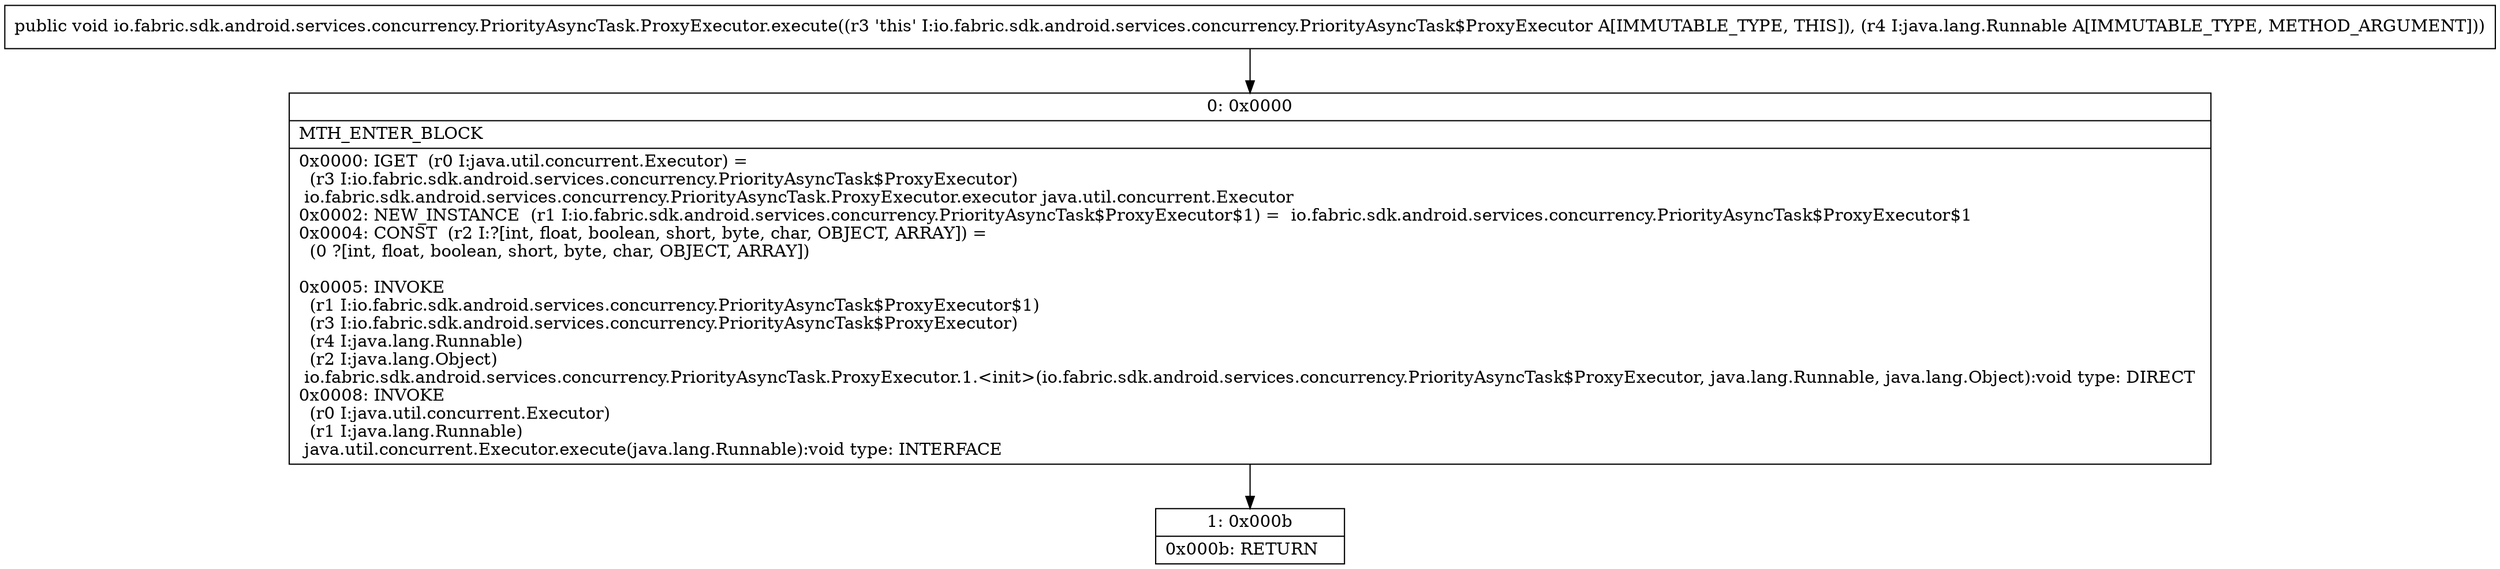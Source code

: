 digraph "CFG forio.fabric.sdk.android.services.concurrency.PriorityAsyncTask.ProxyExecutor.execute(Ljava\/lang\/Runnable;)V" {
Node_0 [shape=record,label="{0\:\ 0x0000|MTH_ENTER_BLOCK\l|0x0000: IGET  (r0 I:java.util.concurrent.Executor) = \l  (r3 I:io.fabric.sdk.android.services.concurrency.PriorityAsyncTask$ProxyExecutor)\l io.fabric.sdk.android.services.concurrency.PriorityAsyncTask.ProxyExecutor.executor java.util.concurrent.Executor \l0x0002: NEW_INSTANCE  (r1 I:io.fabric.sdk.android.services.concurrency.PriorityAsyncTask$ProxyExecutor$1) =  io.fabric.sdk.android.services.concurrency.PriorityAsyncTask$ProxyExecutor$1 \l0x0004: CONST  (r2 I:?[int, float, boolean, short, byte, char, OBJECT, ARRAY]) = \l  (0 ?[int, float, boolean, short, byte, char, OBJECT, ARRAY])\l \l0x0005: INVOKE  \l  (r1 I:io.fabric.sdk.android.services.concurrency.PriorityAsyncTask$ProxyExecutor$1)\l  (r3 I:io.fabric.sdk.android.services.concurrency.PriorityAsyncTask$ProxyExecutor)\l  (r4 I:java.lang.Runnable)\l  (r2 I:java.lang.Object)\l io.fabric.sdk.android.services.concurrency.PriorityAsyncTask.ProxyExecutor.1.\<init\>(io.fabric.sdk.android.services.concurrency.PriorityAsyncTask$ProxyExecutor, java.lang.Runnable, java.lang.Object):void type: DIRECT \l0x0008: INVOKE  \l  (r0 I:java.util.concurrent.Executor)\l  (r1 I:java.lang.Runnable)\l java.util.concurrent.Executor.execute(java.lang.Runnable):void type: INTERFACE \l}"];
Node_1 [shape=record,label="{1\:\ 0x000b|0x000b: RETURN   \l}"];
MethodNode[shape=record,label="{public void io.fabric.sdk.android.services.concurrency.PriorityAsyncTask.ProxyExecutor.execute((r3 'this' I:io.fabric.sdk.android.services.concurrency.PriorityAsyncTask$ProxyExecutor A[IMMUTABLE_TYPE, THIS]), (r4 I:java.lang.Runnable A[IMMUTABLE_TYPE, METHOD_ARGUMENT])) }"];
MethodNode -> Node_0;
Node_0 -> Node_1;
}

